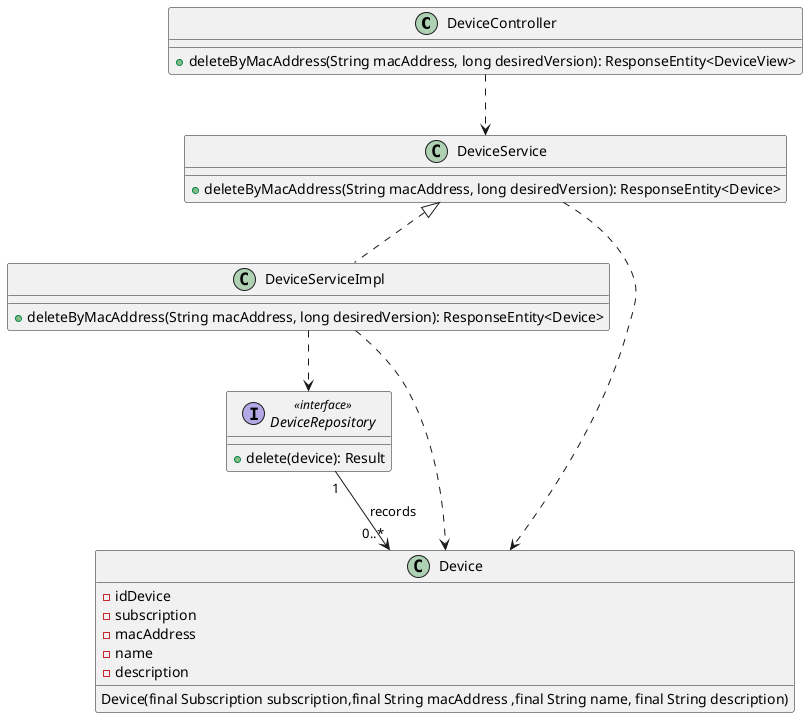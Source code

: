 @startuml

class DeviceController {
    +deleteByMacAddress(String macAddress, long desiredVersion): ResponseEntity<DeviceView>
}

class DeviceService {
    +deleteByMacAddress(String macAddress, long desiredVersion): ResponseEntity<Device>
}
class DeviceServiceImpl{
    +deleteByMacAddress(String macAddress, long desiredVersion): ResponseEntity<Device>
}

interface DeviceRepository <<interface>> {
    +delete(device): Result
}

class Device {
    -idDevice
    -subscription
    -macAddress
    -name
    -description
    Device(final Subscription subscription,final String macAddress ,final String name, final String description)
}

DeviceRepository "1" --> "0..*" Device:  records
DeviceController ..> DeviceService
DeviceServiceImpl ..> DeviceRepository
DeviceServiceImpl ..> Device
DeviceService ..> Device
DeviceServiceImpl .up.|> DeviceService

@enduml